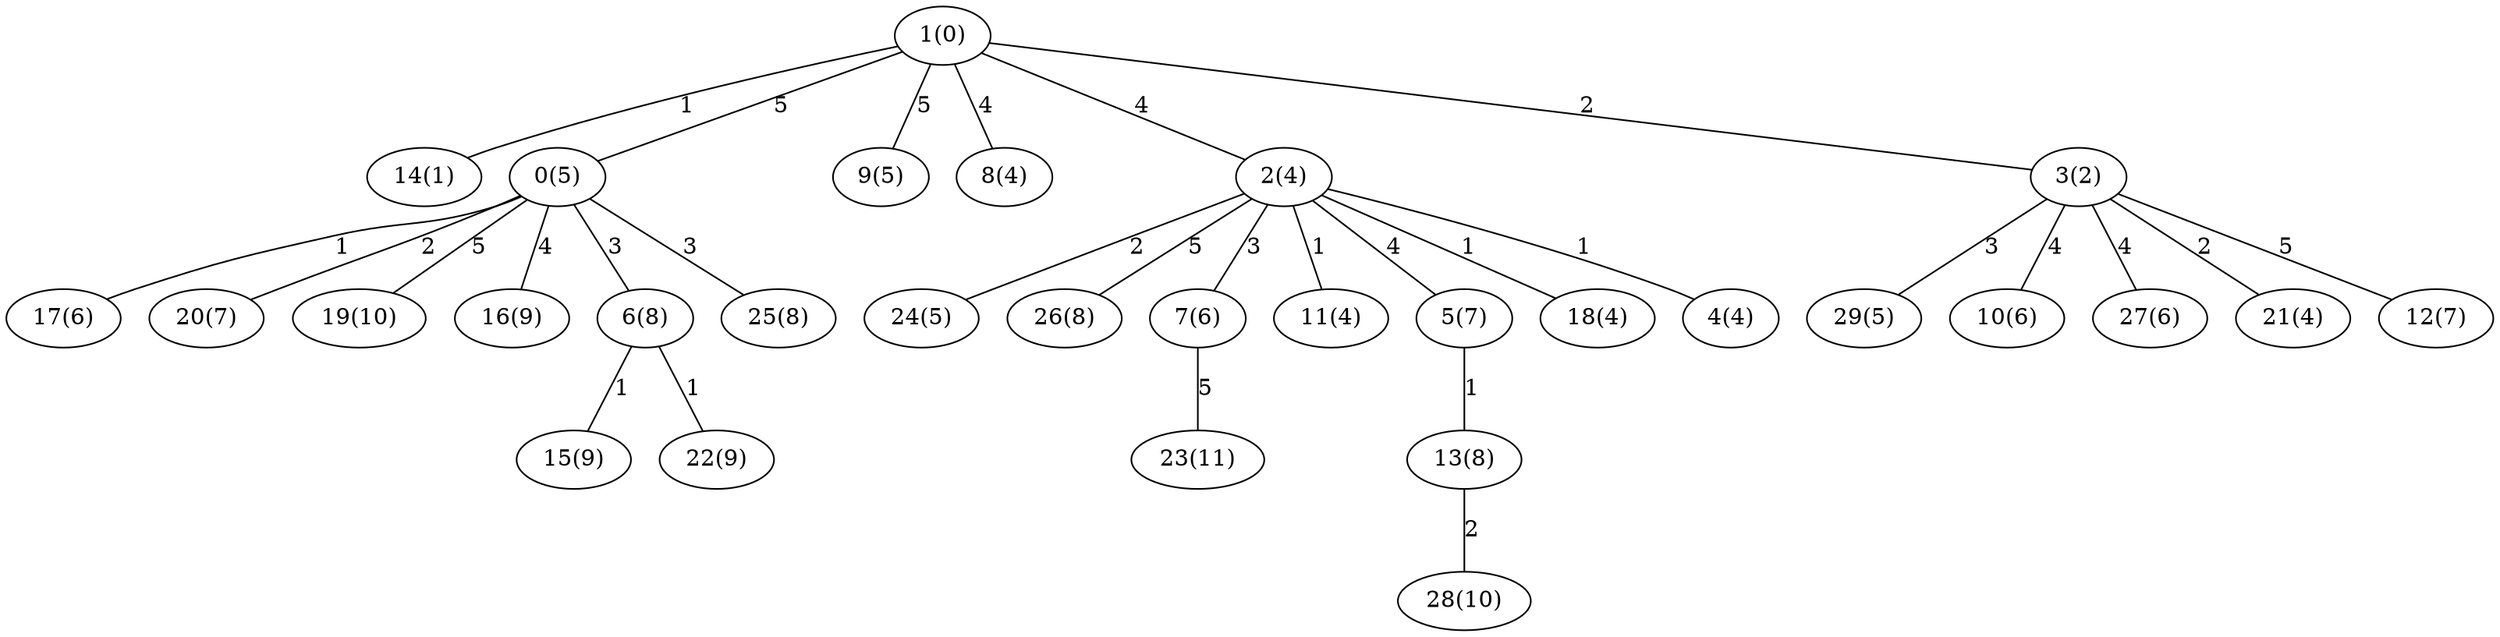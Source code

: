 graph{
   29 [label="29(5)"];
   14 [label="14(1)"];
   24 [label="24(5)"];
   10 [label="10(6)"];
   0 [label="0(5)"];
   17 [label="17(6)"];
   26 [label="26(8)"];
   28 [label="28(10)"];
   13 [label="13(8)"];
   9 [label="9(5)"];
   20 [label="20(7)"];
   7 [label="7(6)"];
   15 [label="15(9)"];
   27 [label="27(6)"];
   19 [label="19(10)"];
   11 [label="11(4)"];
   22 [label="22(9)"];
   21 [label="21(4)"];
   16 [label="16(9)"];
   5 [label="5(7)"];
   1 [label="1(0)"];
   23 [label="23(11)"];
   8 [label="8(4)"];
   12 [label="12(7)"];
   6 [label="6(8)"];
   18 [label="18(4)"];
   2 [label="2(4)"];
   25 [label="25(8)"];
   3 [label="3(2)"];
   4 [label="4(4)"];
   7 -- 23 [label="5"];
   1 -- 2 [label="4"];
   2 -- 4 [label="1"];
   0 -- 25 [label="3"];
   1 -- 14 [label="1"];
   2 -- 24 [label="2"];
   3 -- 10 [label="4"];
   1 -- 0 [label="5"];
   0 -- 17 [label="1"];
   2 -- 26 [label="5"];
   5 -- 13 [label="1"];
   1 -- 9 [label="5"];
   0 -- 20 [label="2"];
   2 -- 7 [label="3"];
   6 -- 15 [label="1"];
   1 -- 3 [label="2"];
   13 -- 28 [label="2"];
   3 -- 27 [label="4"];
   0 -- 19 [label="5"];
   2 -- 11 [label="1"];
   6 -- 22 [label="1"];
   1 -- 8 [label="4"];
   3 -- 21 [label="2"];
   0 -- 16 [label="4"];
   2 -- 5 [label="4"];
   0 -- 6 [label="3"];
   3 -- 29 [label="3"];
   3 -- 12 [label="5"];
   2 -- 18 [label="1"];
}